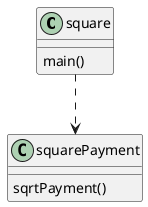 @startuml
'https://plantuml.com/sequence-diagram

square : main()
square ..> squarePayment
squarePayment : sqrtPayment()
@enduml